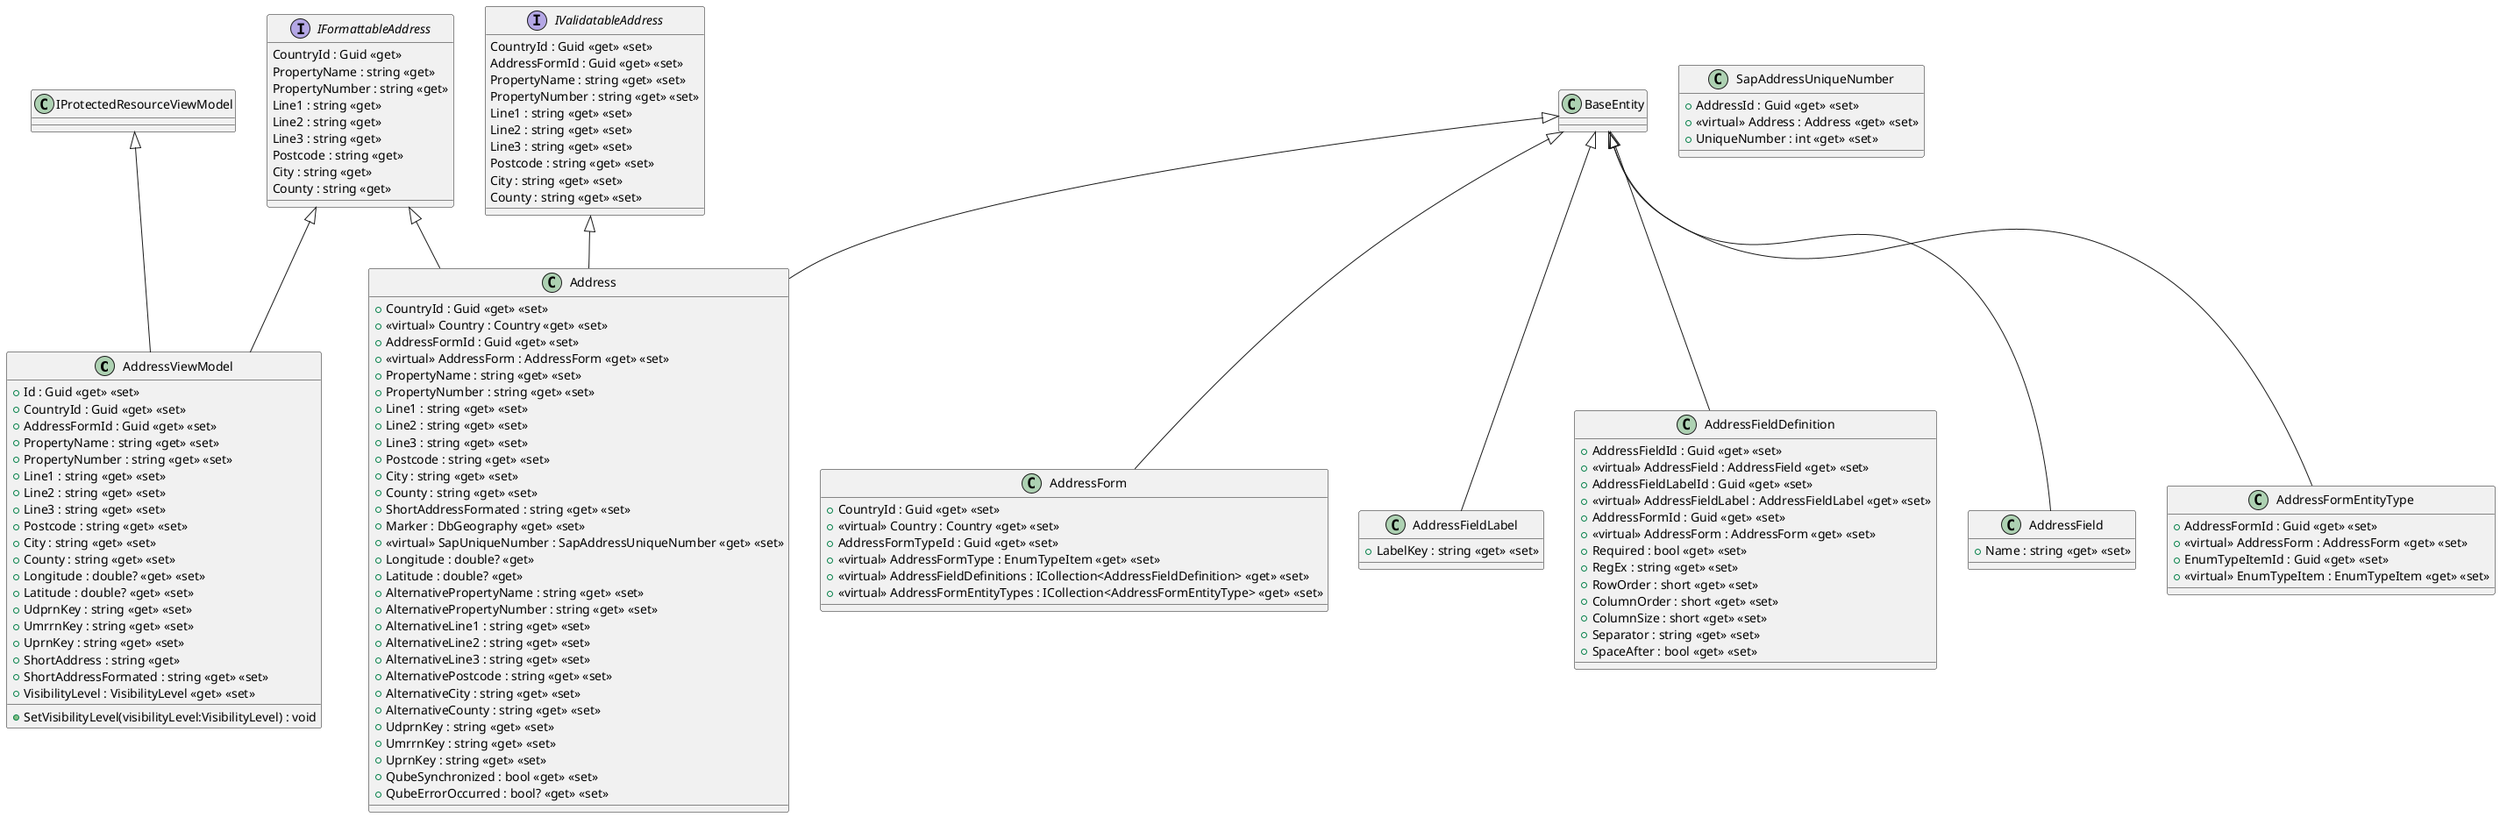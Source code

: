 @startuml AddressViewModel
class AddressViewModel {
    + Id : Guid <<get>> <<set>>
    + CountryId : Guid <<get>> <<set>>
    + AddressFormId : Guid <<get>> <<set>>
    + PropertyName : string <<get>> <<set>>
    + PropertyNumber : string <<get>> <<set>>
    + Line1 : string <<get>> <<set>>
    + Line2 : string <<get>> <<set>>
    + Line3 : string <<get>> <<set>>
    + Postcode : string <<get>> <<set>>
    + City : string <<get>> <<set>>
    + County : string <<get>> <<set>>
    + Longitude : double? <<get>> <<set>>
    + Latitude : double? <<get>> <<set>>
    + UdprnKey : string <<get>> <<set>>
    + UmrrnKey : string <<get>> <<set>>
    + UprnKey : string <<get>> <<set>>
    + ShortAddress : string <<get>>
    + ShortAddressFormated : string <<get>> <<set>>
    + VisibilityLevel : VisibilityLevel <<get>> <<set>>
    + SetVisibilityLevel(visibilityLevel:VisibilityLevel) : void
}
IFormattableAddress <|-- AddressViewModel
IProtectedResourceViewModel <|-- AddressViewModel

class AddressForm {
    + CountryId : Guid <<get>> <<set>>
    + <<virtual>> Country : Country <<get>> <<set>>
    + AddressFormTypeId : Guid <<get>> <<set>>
    + <<virtual>> AddressFormType : EnumTypeItem <<get>> <<set>>
    + <<virtual>> AddressFieldDefinitions : ICollection<AddressFieldDefinition> <<get>> <<set>>
    + <<virtual>> AddressFormEntityTypes : ICollection<AddressFormEntityType> <<get>> <<set>>
}
BaseEntity <|-- AddressForm

class AddressFieldLabel {
    + LabelKey : string <<get>> <<set>>
}
BaseEntity <|-- AddressFieldLabel

class AddressFieldDefinition {
    + AddressFieldId : Guid <<get>> <<set>>
    + <<virtual>> AddressField : AddressField <<get>> <<set>>
    + AddressFieldLabelId : Guid <<get>> <<set>>
    + <<virtual>> AddressFieldLabel : AddressFieldLabel <<get>> <<set>>
    + AddressFormId : Guid <<get>> <<set>>
    + <<virtual>> AddressForm : AddressForm <<get>> <<set>>
    + Required : bool <<get>> <<set>>
    + RegEx : string <<get>> <<set>>
    + RowOrder : short <<get>> <<set>>
    + ColumnOrder : short <<get>> <<set>>
    + ColumnSize : short <<get>> <<set>>
    + Separator : string <<get>> <<set>>
    + SpaceAfter : bool <<get>> <<set>>
}
BaseEntity <|-- AddressFieldDefinition

class AddressField {
    + Name : string <<get>> <<set>>
}
BaseEntity <|-- AddressField

class Address {
    + CountryId : Guid <<get>> <<set>>
    + <<virtual>> Country : Country <<get>> <<set>>
    + AddressFormId : Guid <<get>> <<set>>
    + <<virtual>> AddressForm : AddressForm <<get>> <<set>>
    + PropertyName : string <<get>> <<set>>
    + PropertyNumber : string <<get>> <<set>>
    + Line1 : string <<get>> <<set>>
    + Line2 : string <<get>> <<set>>
    + Line3 : string <<get>> <<set>>
    + Postcode : string <<get>> <<set>>
    + City : string <<get>> <<set>>
    + County : string <<get>> <<set>>
    + ShortAddressFormated : string <<get>> <<set>>
    + Marker : DbGeography <<get>> <<set>>
    + <<virtual>> SapUniqueNumber : SapAddressUniqueNumber <<get>> <<set>>
    + Longitude : double? <<get>>
    + Latitude : double? <<get>>
    + AlternativePropertyName : string <<get>> <<set>>
    + AlternativePropertyNumber : string <<get>> <<set>>
    + AlternativeLine1 : string <<get>> <<set>>
    + AlternativeLine2 : string <<get>> <<set>>
    + AlternativeLine3 : string <<get>> <<set>>
    + AlternativePostcode : string <<get>> <<set>>
    + AlternativeCity : string <<get>> <<set>>
    + AlternativeCounty : string <<get>> <<set>>
    + UdprnKey : string <<get>> <<set>>
    + UmrrnKey : string <<get>> <<set>>
    + UprnKey : string <<get>> <<set>>
    + QubeSynchronized : bool <<get>> <<set>>
    + QubeErrorOccurred : bool? <<get>> <<set>>
}
BaseEntity <|-- Address
IValidatableAddress <|-- Address
IFormattableAddress <|-- Address

class SapAddressUniqueNumber {
    + AddressId : Guid <<get>> <<set>>
    + <<virtual>> Address : Address <<get>> <<set>>
    + UniqueNumber : int <<get>> <<set>>
}

interface IValidatableAddress {
    CountryId : Guid <<get>> <<set>>
    AddressFormId : Guid <<get>> <<set>>
    PropertyName : string <<get>> <<set>>
    PropertyNumber : string <<get>> <<set>>
    Line1 : string <<get>> <<set>>
    Line2 : string <<get>> <<set>>
    Line3 : string <<get>> <<set>>
    Postcode : string <<get>> <<set>>
    City : string <<get>> <<set>>
    County : string <<get>> <<set>>
}

interface IFormattableAddress {
    CountryId : Guid <<get>>
    PropertyName : string <<get>>
    PropertyNumber : string <<get>>
    Line1 : string <<get>>
    Line2 : string <<get>>
    Line3 : string <<get>>
    Postcode : string <<get>>
    City : string <<get>>
    County : string <<get>>
}

class AddressFormEntityType {
    + AddressFormId : Guid <<get>> <<set>>
    + <<virtual>> AddressForm : AddressForm <<get>> <<set>>
    + EnumTypeItemId : Guid <<get>> <<set>>
    + <<virtual>> EnumTypeItem : EnumTypeItem <<get>> <<set>>
}
BaseEntity <|-- AddressFormEntityType

@enduml
